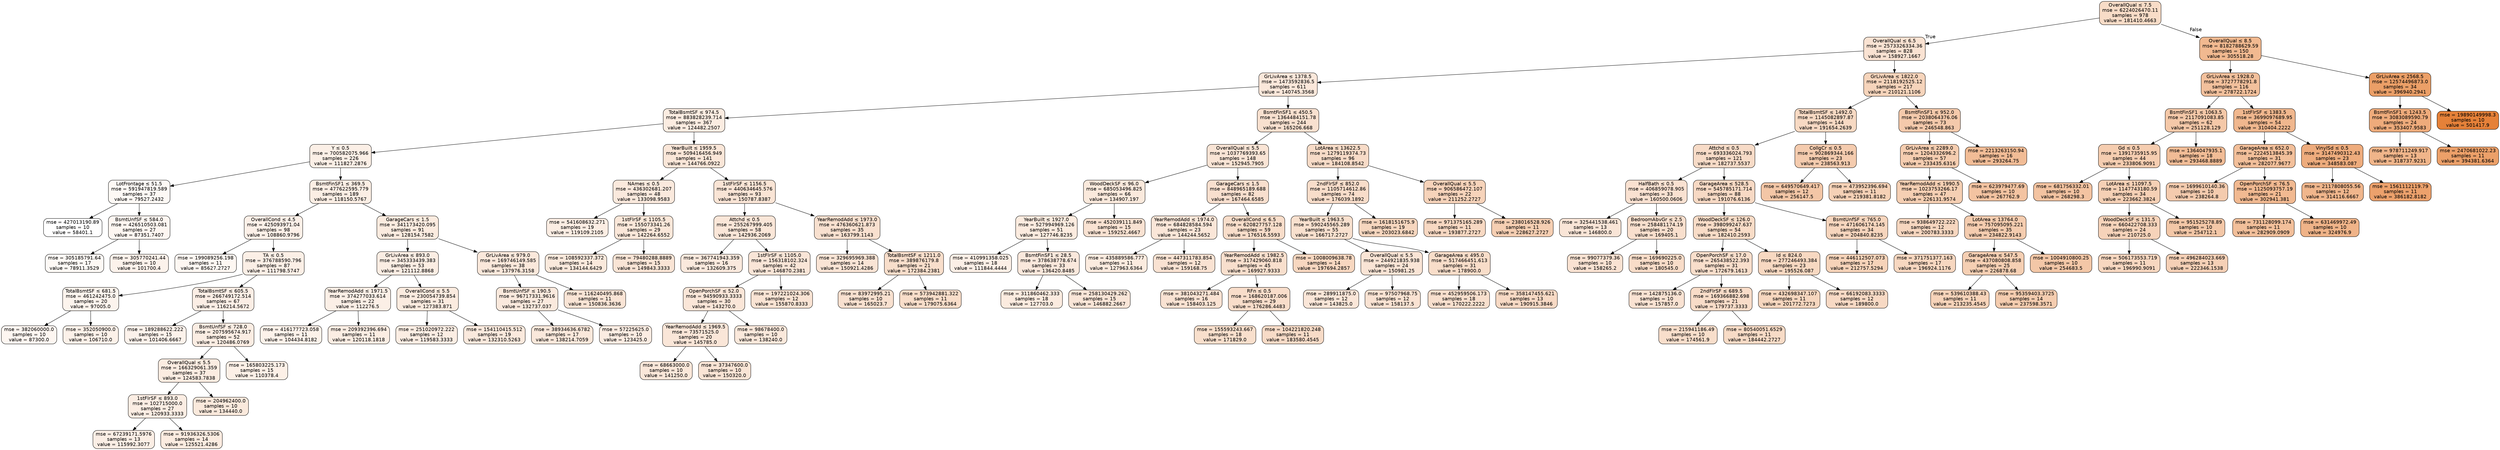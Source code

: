 digraph Tree {
node [shape=box, style="filled, rounded", color="black", fontname=helvetica] ;
edge [fontname=helvetica] ;
0 [label=<OverallQual &le; 7.5<br/>mse = 6224026470.11<br/>samples = 978<br/>value = 181410.4663>, fillcolor="#e5813947"] ;
1 [label=<OverallQual &le; 6.5<br/>mse = 2573326334.36<br/>samples = 828<br/>value = 158927.1667>, fillcolor="#e581393a"] ;
0 -> 1 [labeldistance=2.5, labelangle=45, headlabel="True"] ;
2 [label=<GrLivArea &le; 1378.5<br/>mse = 1473592836.5<br/>samples = 611<br/>value = 140745.3568>, fillcolor="#e581392f"] ;
1 -> 2 ;
3 [label=<TotalBsmtSF &le; 974.5<br/>mse = 883828239.714<br/>samples = 367<br/>value = 124482.2507>, fillcolor="#e5813926"] ;
2 -> 3 ;
4 [label=<Y &le; 0.5<br/>mse = 700582075.966<br/>samples = 226<br/>value = 111827.2876>, fillcolor="#e581391f"] ;
3 -> 4 ;
5 [label=<LotFrontage &le; 51.5<br/>mse = 591947819.589<br/>samples = 37<br/>value = 79527.2432>, fillcolor="#e581390c"] ;
4 -> 5 ;
6 [label=<mse = 427013190.89<br/>samples = 10<br/>value = 58401.1>, fillcolor="#e5813900"] ;
5 -> 6 ;
7 [label=<BsmtUnfSF &le; 584.0<br/>mse = 426510503.081<br/>samples = 27<br/>value = 87351.7407>, fillcolor="#e5813911"] ;
5 -> 7 ;
8 [label=<mse = 305185791.64<br/>samples = 17<br/>value = 78911.3529>, fillcolor="#e581390c"] ;
7 -> 8 ;
9 [label=<mse = 305770241.44<br/>samples = 10<br/>value = 101700.4>, fillcolor="#e5813919"] ;
7 -> 9 ;
10 [label=<BsmtFinSF1 &le; 369.5<br/>mse = 477622595.779<br/>samples = 189<br/>value = 118150.5767>, fillcolor="#e5813922"] ;
4 -> 10 ;
11 [label=<OverallCond &le; 4.5<br/>mse = 425093971.04<br/>samples = 98<br/>value = 108860.9796>, fillcolor="#e581391d"] ;
10 -> 11 ;
12 [label=<mse = 199089256.198<br/>samples = 11<br/>value = 85627.2727>, fillcolor="#e5813910"] ;
11 -> 12 ;
13 [label=<TA &le; 0.5<br/>mse = 376788590.796<br/>samples = 87<br/>value = 111798.5747>, fillcolor="#e581391f"] ;
11 -> 13 ;
14 [label=<TotalBsmtSF &le; 681.5<br/>mse = 461242475.0<br/>samples = 20<br/>value = 97005.0>, fillcolor="#e5813916"] ;
13 -> 14 ;
15 [label=<mse = 382060000.0<br/>samples = 10<br/>value = 87300.0>, fillcolor="#e5813911"] ;
14 -> 15 ;
16 [label=<mse = 352050900.0<br/>samples = 10<br/>value = 106710.0>, fillcolor="#e581391c"] ;
14 -> 16 ;
17 [label=<TotalBsmtSF &le; 605.5<br/>mse = 266749172.514<br/>samples = 67<br/>value = 116214.5672>, fillcolor="#e5813921"] ;
13 -> 17 ;
18 [label=<mse = 189288622.222<br/>samples = 15<br/>value = 101406.6667>, fillcolor="#e5813919"] ;
17 -> 18 ;
19 [label=<BsmtUnfSF &le; 728.0<br/>mse = 207595674.917<br/>samples = 52<br/>value = 120486.0769>, fillcolor="#e5813924"] ;
17 -> 19 ;
20 [label=<OverallQual &le; 5.5<br/>mse = 166329061.359<br/>samples = 37<br/>value = 124583.7838>, fillcolor="#e5813926"] ;
19 -> 20 ;
21 [label=<1stFlrSF &le; 893.0<br/>mse = 102715000.0<br/>samples = 27<br/>value = 120933.3333>, fillcolor="#e5813924"] ;
20 -> 21 ;
22 [label=<mse = 67239171.5976<br/>samples = 13<br/>value = 115992.3077>, fillcolor="#e5813921"] ;
21 -> 22 ;
23 [label=<mse = 91936326.5306<br/>samples = 14<br/>value = 125521.4286>, fillcolor="#e5813927"] ;
21 -> 23 ;
24 [label=<mse = 204962400.0<br/>samples = 10<br/>value = 134440.0>, fillcolor="#e581392c"] ;
20 -> 24 ;
25 [label=<mse = 165803225.173<br/>samples = 15<br/>value = 110378.4>, fillcolor="#e581391e"] ;
19 -> 25 ;
26 [label=<GarageCars &le; 1.5<br/>mse = 341173420.095<br/>samples = 91<br/>value = 128154.7582>, fillcolor="#e5813928"] ;
10 -> 26 ;
27 [label=<GrLivArea &le; 893.0<br/>mse = 345333439.383<br/>samples = 53<br/>value = 121112.8868>, fillcolor="#e5813924"] ;
26 -> 27 ;
28 [label=<YearRemodAdd &le; 1971.5<br/>mse = 374277033.614<br/>samples = 22<br/>value = 112276.5>, fillcolor="#e581391f"] ;
27 -> 28 ;
29 [label=<mse = 416177723.058<br/>samples = 11<br/>value = 104434.8182>, fillcolor="#e581391a"] ;
28 -> 29 ;
30 [label=<mse = 209392396.694<br/>samples = 11<br/>value = 120118.1818>, fillcolor="#e5813924"] ;
28 -> 30 ;
31 [label=<OverallCond &le; 5.5<br/>mse = 230054739.854<br/>samples = 31<br/>value = 127383.871>, fillcolor="#e5813928"] ;
27 -> 31 ;
32 [label=<mse = 251020972.222<br/>samples = 12<br/>value = 119583.3333>, fillcolor="#e5813923"] ;
31 -> 32 ;
33 [label=<mse = 154110415.512<br/>samples = 19<br/>value = 132310.5263>, fillcolor="#e581392b"] ;
31 -> 33 ;
34 [label=<GrLivArea &le; 979.0<br/>mse = 169746149.585<br/>samples = 38<br/>value = 137976.3158>, fillcolor="#e581392e"] ;
26 -> 34 ;
35 [label=<BsmtUnfSF &le; 190.5<br/>mse = 96717331.9616<br/>samples = 27<br/>value = 132737.037>, fillcolor="#e581392b"] ;
34 -> 35 ;
36 [label=<mse = 38934636.6782<br/>samples = 17<br/>value = 138214.7059>, fillcolor="#e581392e"] ;
35 -> 36 ;
37 [label=<mse = 57225625.0<br/>samples = 10<br/>value = 123425.0>, fillcolor="#e5813925"] ;
35 -> 37 ;
38 [label=<mse = 116240495.868<br/>samples = 11<br/>value = 150836.3636>, fillcolor="#e5813935"] ;
34 -> 38 ;
39 [label=<YearBuilt &le; 1959.5<br/>mse = 509416456.949<br/>samples = 141<br/>value = 144766.0922>, fillcolor="#e5813932"] ;
3 -> 39 ;
40 [label=<NAmes &le; 0.5<br/>mse = 436302681.207<br/>samples = 48<br/>value = 133098.9583>, fillcolor="#e581392b"] ;
39 -> 40 ;
41 [label=<mse = 541608632.271<br/>samples = 19<br/>value = 119109.2105>, fillcolor="#e5813923"] ;
40 -> 41 ;
42 [label=<1stFlrSF &le; 1105.5<br/>mse = 155073341.26<br/>samples = 29<br/>value = 142264.6552>, fillcolor="#e5813930"] ;
40 -> 42 ;
43 [label=<mse = 108592337.372<br/>samples = 14<br/>value = 134144.6429>, fillcolor="#e581392c"] ;
42 -> 43 ;
44 [label=<mse = 79480288.8889<br/>samples = 15<br/>value = 149843.3333>, fillcolor="#e5813935"] ;
42 -> 44 ;
45 [label=<1stFlrSF &le; 1156.5<br/>mse = 440634645.576<br/>samples = 93<br/>value = 150787.8387>, fillcolor="#e5813935"] ;
39 -> 45 ;
46 [label=<Attchd &le; 0.5<br/>mse = 255267999.405<br/>samples = 58<br/>value = 142936.2069>, fillcolor="#e5813931"] ;
45 -> 46 ;
47 [label=<mse = 367741943.359<br/>samples = 16<br/>value = 132609.375>, fillcolor="#e581392b"] ;
46 -> 47 ;
48 [label=<1stFlrSF &le; 1105.0<br/>mse = 156318102.324<br/>samples = 42<br/>value = 146870.2381>, fillcolor="#e5813933"] ;
46 -> 48 ;
49 [label=<OpenPorchSF &le; 52.0<br/>mse = 94590933.3333<br/>samples = 30<br/>value = 143270.0>, fillcolor="#e5813931"] ;
48 -> 49 ;
50 [label=<YearRemodAdd &le; 1969.5<br/>mse = 73571525.0<br/>samples = 20<br/>value = 145785.0>, fillcolor="#e5813932"] ;
49 -> 50 ;
51 [label=<mse = 68663000.0<br/>samples = 10<br/>value = 141250.0>, fillcolor="#e5813930"] ;
50 -> 51 ;
52 [label=<mse = 37347600.0<br/>samples = 10<br/>value = 150320.0>, fillcolor="#e5813935"] ;
50 -> 52 ;
53 [label=<mse = 98678400.0<br/>samples = 10<br/>value = 138240.0>, fillcolor="#e581392e"] ;
49 -> 53 ;
54 [label=<mse = 197221024.306<br/>samples = 12<br/>value = 155870.8333>, fillcolor="#e5813938"] ;
48 -> 54 ;
55 [label=<YearRemodAdd &le; 1973.0<br/>mse = 476360621.873<br/>samples = 35<br/>value = 163799.1143>, fillcolor="#e581393d"] ;
45 -> 55 ;
56 [label=<mse = 329695969.388<br/>samples = 14<br/>value = 150921.4286>, fillcolor="#e5813935"] ;
55 -> 56 ;
57 [label=<TotalBsmtSF &le; 1211.0<br/>mse = 389876179.8<br/>samples = 21<br/>value = 172384.2381>, fillcolor="#e5813942"] ;
55 -> 57 ;
58 [label=<mse = 83972995.21<br/>samples = 10<br/>value = 165023.7>, fillcolor="#e581393d"] ;
57 -> 58 ;
59 [label=<mse = 573942881.322<br/>samples = 11<br/>value = 179075.6364>, fillcolor="#e5813945"] ;
57 -> 59 ;
60 [label=<BsmtFinSF1 &le; 450.5<br/>mse = 1364484151.78<br/>samples = 244<br/>value = 165206.668>, fillcolor="#e581393d"] ;
2 -> 60 ;
61 [label=<OverallQual &le; 5.5<br/>mse = 1037769393.65<br/>samples = 148<br/>value = 152945.7905>, fillcolor="#e5813936"] ;
60 -> 61 ;
62 [label=<WoodDeckSF &le; 96.0<br/>mse = 685053496.825<br/>samples = 66<br/>value = 134907.197>, fillcolor="#e581392c"] ;
61 -> 62 ;
63 [label=<YearBuilt &le; 1927.0<br/>mse = 527994969.126<br/>samples = 51<br/>value = 127746.8235>, fillcolor="#e5813928"] ;
62 -> 63 ;
64 [label=<mse = 410991358.025<br/>samples = 18<br/>value = 111844.4444>, fillcolor="#e581391f"] ;
63 -> 64 ;
65 [label=<BsmtFinSF1 &le; 28.5<br/>mse = 378638778.674<br/>samples = 33<br/>value = 136420.8485>, fillcolor="#e581392d"] ;
63 -> 65 ;
66 [label=<mse = 311860462.333<br/>samples = 18<br/>value = 127703.0>, fillcolor="#e5813928"] ;
65 -> 66 ;
67 [label=<mse = 258130429.262<br/>samples = 15<br/>value = 146882.2667>, fillcolor="#e5813933"] ;
65 -> 67 ;
68 [label=<mse = 452039111.849<br/>samples = 15<br/>value = 159252.4667>, fillcolor="#e581393a"] ;
62 -> 68 ;
69 [label=<GarageCars &le; 1.5<br/>mse = 848965189.688<br/>samples = 82<br/>value = 167464.6585>, fillcolor="#e581393f"] ;
61 -> 69 ;
70 [label=<YearRemodAdd &le; 1974.0<br/>mse = 684828584.594<br/>samples = 23<br/>value = 144244.5652>, fillcolor="#e5813931"] ;
69 -> 70 ;
71 [label=<mse = 435889586.777<br/>samples = 11<br/>value = 127963.6364>, fillcolor="#e5813928"] ;
70 -> 71 ;
72 [label=<mse = 447311783.854<br/>samples = 12<br/>value = 159168.75>, fillcolor="#e581393a"] ;
70 -> 72 ;
73 [label=<OverallCond &le; 6.5<br/>mse = 620827757.128<br/>samples = 59<br/>value = 176516.5593>, fillcolor="#e5813944"] ;
69 -> 73 ;
74 [label=<YearRemodAdd &le; 1982.5<br/>mse = 317429060.818<br/>samples = 45<br/>value = 169927.9333>, fillcolor="#e5813940"] ;
73 -> 74 ;
75 [label=<mse = 381043271.484<br/>samples = 16<br/>value = 158403.125>, fillcolor="#e581393a"] ;
74 -> 75 ;
76 [label=<RFn &le; 0.5<br/>mse = 168620187.006<br/>samples = 29<br/>value = 176286.4483>, fillcolor="#e5813944"] ;
74 -> 76 ;
77 [label=<mse = 155593243.667<br/>samples = 18<br/>value = 171829.0>, fillcolor="#e5813941"] ;
76 -> 77 ;
78 [label=<mse = 104221820.248<br/>samples = 11<br/>value = 183580.4545>, fillcolor="#e5813948"] ;
76 -> 78 ;
79 [label=<mse = 1008009638.78<br/>samples = 14<br/>value = 197694.2857>, fillcolor="#e5813950"] ;
73 -> 79 ;
80 [label=<LotArea &le; 13622.5<br/>mse = 1279119374.73<br/>samples = 96<br/>value = 184108.8542>, fillcolor="#e5813948"] ;
60 -> 80 ;
81 [label=<2ndFlrSF &le; 852.0<br/>mse = 1105714612.86<br/>samples = 74<br/>value = 176039.1892>, fillcolor="#e5813944"] ;
80 -> 81 ;
82 [label=<YearBuilt &le; 1963.5<br/>mse = 590245565.289<br/>samples = 55<br/>value = 166717.2727>, fillcolor="#e581393e"] ;
81 -> 82 ;
83 [label=<OverallQual &le; 5.5<br/>mse = 244921835.938<br/>samples = 24<br/>value = 150981.25>, fillcolor="#e5813935"] ;
82 -> 83 ;
84 [label=<mse = 289911875.0<br/>samples = 12<br/>value = 143825.0>, fillcolor="#e5813931"] ;
83 -> 84 ;
85 [label=<mse = 97507968.75<br/>samples = 12<br/>value = 158137.5>, fillcolor="#e5813939"] ;
83 -> 85 ;
86 [label=<GarageArea &le; 495.0<br/>mse = 517466451.613<br/>samples = 31<br/>value = 178900.0>, fillcolor="#e5813945"] ;
82 -> 86 ;
87 [label=<mse = 452959506.173<br/>samples = 18<br/>value = 170222.2222>, fillcolor="#e5813940"] ;
86 -> 87 ;
88 [label=<mse = 358147455.621<br/>samples = 13<br/>value = 190915.3846>, fillcolor="#e581394c"] ;
86 -> 88 ;
89 [label=<mse = 1618151675.9<br/>samples = 19<br/>value = 203023.6842>, fillcolor="#e5813953"] ;
81 -> 89 ;
90 [label=<OverallQual &le; 5.5<br/>mse = 906586472.107<br/>samples = 22<br/>value = 211252.2727>, fillcolor="#e5813958"] ;
80 -> 90 ;
91 [label=<mse = 971375165.289<br/>samples = 11<br/>value = 193877.2727>, fillcolor="#e581394e"] ;
90 -> 91 ;
92 [label=<mse = 238016528.926<br/>samples = 11<br/>value = 228627.2727>, fillcolor="#e5813962"] ;
90 -> 92 ;
93 [label=<GrLivArea &le; 1822.0<br/>mse = 2118192525.12<br/>samples = 217<br/>value = 210121.1106>, fillcolor="#e5813957"] ;
1 -> 93 ;
94 [label=<TotalBsmtSF &le; 1492.0<br/>mse = 1145082897.87<br/>samples = 144<br/>value = 191654.2639>, fillcolor="#e581394d"] ;
93 -> 94 ;
95 [label=<Attchd &le; 0.5<br/>mse = 693336024.793<br/>samples = 121<br/>value = 182737.5537>, fillcolor="#e5813948"] ;
94 -> 95 ;
96 [label=<HalfBath &le; 0.5<br/>mse = 406859078.905<br/>samples = 33<br/>value = 160500.0606>, fillcolor="#e581393b"] ;
95 -> 96 ;
97 [label=<mse = 325441538.461<br/>samples = 13<br/>value = 146800.0>, fillcolor="#e5813933"] ;
96 -> 97 ;
98 [label=<BedroomAbvGr &le; 2.5<br/>mse = 258481174.19<br/>samples = 20<br/>value = 169405.1>, fillcolor="#e5813940"] ;
96 -> 98 ;
99 [label=<mse = 99077379.36<br/>samples = 10<br/>value = 158265.2>, fillcolor="#e5813939"] ;
98 -> 99 ;
100 [label=<mse = 169690225.0<br/>samples = 10<br/>value = 180545.0>, fillcolor="#e5813946"] ;
98 -> 100 ;
101 [label=<GarageArea &le; 528.5<br/>mse = 545785171.714<br/>samples = 88<br/>value = 191076.6136>, fillcolor="#e581394c"] ;
95 -> 101 ;
102 [label=<WoodDeckSF &le; 126.0<br/>mse = 398099247.637<br/>samples = 54<br/>value = 182410.2593>, fillcolor="#e5813947"] ;
101 -> 102 ;
103 [label=<OpenPorchSF &le; 17.0<br/>mse = 265438522.393<br/>samples = 31<br/>value = 172679.1613>, fillcolor="#e5813942"] ;
102 -> 103 ;
104 [label=<mse = 142875136.0<br/>samples = 10<br/>value = 157857.0>, fillcolor="#e5813939"] ;
103 -> 104 ;
105 [label=<2ndFlrSF &le; 689.5<br/>mse = 169366882.698<br/>samples = 21<br/>value = 179737.3333>, fillcolor="#e5813946"] ;
103 -> 105 ;
106 [label=<mse = 215941186.49<br/>samples = 10<br/>value = 174561.9>, fillcolor="#e5813943"] ;
105 -> 106 ;
107 [label=<mse = 80540051.6529<br/>samples = 11<br/>value = 184442.2727>, fillcolor="#e5813949"] ;
105 -> 107 ;
108 [label=<Id &le; 824.0<br/>mse = 277246493.384<br/>samples = 23<br/>value = 195526.087>, fillcolor="#e581394f"] ;
102 -> 108 ;
109 [label=<mse = 432698347.107<br/>samples = 11<br/>value = 201772.7273>, fillcolor="#e5813953"] ;
108 -> 109 ;
110 [label=<mse = 66192083.3333<br/>samples = 12<br/>value = 189800.0>, fillcolor="#e581394c"] ;
108 -> 110 ;
111 [label=<BsmtUnfSF &le; 765.0<br/>mse = 471606174.145<br/>samples = 34<br/>value = 204840.8235>, fillcolor="#e5813954"] ;
101 -> 111 ;
112 [label=<mse = 446112507.073<br/>samples = 17<br/>value = 212757.5294>, fillcolor="#e5813959"] ;
111 -> 112 ;
113 [label=<mse = 371751377.163<br/>samples = 17<br/>value = 196924.1176>, fillcolor="#e5813950"] ;
111 -> 113 ;
114 [label=<CollgCr &le; 0.5<br/>mse = 902869344.166<br/>samples = 23<br/>value = 238563.913>, fillcolor="#e5813968"] ;
94 -> 114 ;
115 [label=<mse = 649570649.417<br/>samples = 12<br/>value = 256147.5>, fillcolor="#e5813972"] ;
114 -> 115 ;
116 [label=<mse = 473952396.694<br/>samples = 11<br/>value = 219381.8182>, fillcolor="#e581395d"] ;
114 -> 116 ;
117 [label=<BsmtFinSF1 &le; 952.0<br/>mse = 2038064376.06<br/>samples = 73<br/>value = 246548.863>, fillcolor="#e581396c"] ;
93 -> 117 ;
118 [label=<GrLivArea &le; 2289.0<br/>mse = 1204332696.2<br/>samples = 57<br/>value = 233435.6316>, fillcolor="#e5813965"] ;
117 -> 118 ;
119 [label=<YearRemodAdd &le; 1990.5<br/>mse = 1023753266.17<br/>samples = 47<br/>value = 226131.9574>, fillcolor="#e5813961"] ;
118 -> 119 ;
120 [label=<mse = 938649722.222<br/>samples = 12<br/>value = 200783.3333>, fillcolor="#e5813952"] ;
119 -> 120 ;
121 [label=<LotArea &le; 13764.0<br/>mse = 757095095.221<br/>samples = 35<br/>value = 234822.9143>, fillcolor="#e5813966"] ;
119 -> 121 ;
122 [label=<GarageArea &le; 547.5<br/>mse = 437080808.858<br/>samples = 25<br/>value = 226878.68>, fillcolor="#e5813961"] ;
121 -> 122 ;
123 [label=<mse = 539610388.43<br/>samples = 11<br/>value = 213235.4545>, fillcolor="#e5813959"] ;
122 -> 123 ;
124 [label=<mse = 95359403.3725<br/>samples = 14<br/>value = 237598.3571>, fillcolor="#e5813967"] ;
122 -> 124 ;
125 [label=<mse = 1004910800.25<br/>samples = 10<br/>value = 254683.5>, fillcolor="#e5813971"] ;
121 -> 125 ;
126 [label=<mse = 623979477.69<br/>samples = 10<br/>value = 267762.9>, fillcolor="#e5813979"] ;
118 -> 126 ;
127 [label=<mse = 2213263150.94<br/>samples = 16<br/>value = 293264.75>, fillcolor="#e5813987"] ;
117 -> 127 ;
128 [label=<OverallQual &le; 8.5<br/>mse = 8182788629.59<br/>samples = 150<br/>value = 305518.28>, fillcolor="#e581398e"] ;
0 -> 128 [labeldistance=2.5, labelangle=-45, headlabel="False"] ;
129 [label=<GrLivArea &le; 1928.0<br/>mse = 3727778291.8<br/>samples = 116<br/>value = 278722.1724>, fillcolor="#e581397f"] ;
128 -> 129 ;
130 [label=<BsmtFinSF1 &le; 1063.5<br/>mse = 2117091083.85<br/>samples = 62<br/>value = 251128.129>, fillcolor="#e581396f"] ;
129 -> 130 ;
131 [label=<Gd &le; 0.5<br/>mse = 1391735915.95<br/>samples = 44<br/>value = 233806.9091>, fillcolor="#e5813965"] ;
130 -> 131 ;
132 [label=<mse = 681756332.01<br/>samples = 10<br/>value = 268298.3>, fillcolor="#e5813979"] ;
131 -> 132 ;
133 [label=<LotArea &le; 11097.5<br/>mse = 1147743180.59<br/>samples = 34<br/>value = 223662.3824>, fillcolor="#e581395f"] ;
131 -> 133 ;
134 [label=<WoodDeckSF &le; 131.5<br/>mse = 660422708.333<br/>samples = 24<br/>value = 210725.0>, fillcolor="#e5813958"] ;
133 -> 134 ;
135 [label=<mse = 506173553.719<br/>samples = 11<br/>value = 196990.9091>, fillcolor="#e5813950"] ;
134 -> 135 ;
136 [label=<mse = 496284023.669<br/>samples = 13<br/>value = 222346.1538>, fillcolor="#e581395e"] ;
134 -> 136 ;
137 [label=<mse = 951525278.89<br/>samples = 10<br/>value = 254712.1>, fillcolor="#e5813971"] ;
133 -> 137 ;
138 [label=<mse = 1364047935.1<br/>samples = 18<br/>value = 293468.8889>, fillcolor="#e5813987"] ;
130 -> 138 ;
139 [label=<1stFlrSF &le; 1383.5<br/>mse = 3699097689.95<br/>samples = 54<br/>value = 310404.2222>, fillcolor="#e5813991"] ;
129 -> 139 ;
140 [label=<GarageArea &le; 652.0<br/>mse = 2224513845.39<br/>samples = 31<br/>value = 282077.9677>, fillcolor="#e5813981"] ;
139 -> 140 ;
141 [label=<mse = 1699610140.36<br/>samples = 10<br/>value = 238264.8>, fillcolor="#e5813968"] ;
140 -> 141 ;
142 [label=<OpenPorchSF &le; 76.5<br/>mse = 1125093757.19<br/>samples = 21<br/>value = 302941.381>, fillcolor="#e581398d"] ;
140 -> 142 ;
143 [label=<mse = 731128099.174<br/>samples = 11<br/>value = 282909.0909>, fillcolor="#e5813981"] ;
142 -> 143 ;
144 [label=<mse = 631469972.49<br/>samples = 10<br/>value = 324976.9>, fillcolor="#e5813999"] ;
142 -> 144 ;
145 [label=<VinylSd &le; 0.5<br/>mse = 3147490312.43<br/>samples = 23<br/>value = 348583.087>, fillcolor="#e58139a7"] ;
139 -> 145 ;
146 [label=<mse = 2117808055.56<br/>samples = 12<br/>value = 314116.6667>, fillcolor="#e5813993"] ;
145 -> 146 ;
147 [label=<mse = 1561112119.79<br/>samples = 11<br/>value = 386182.8182>, fillcolor="#e58139bd"] ;
145 -> 147 ;
148 [label=<GrLivArea &le; 2568.5<br/>mse = 12574496873.0<br/>samples = 34<br/>value = 396940.2941>, fillcolor="#e58139c3"] ;
128 -> 148 ;
149 [label=<BsmtFinSF1 &le; 1243.5<br/>mse = 3083089590.79<br/>samples = 24<br/>value = 353407.9583>, fillcolor="#e58139aa"] ;
148 -> 149 ;
150 [label=<mse = 978711249.917<br/>samples = 13<br/>value = 318737.9231>, fillcolor="#e5813996"] ;
149 -> 150 ;
151 [label=<mse = 2470681022.23<br/>samples = 11<br/>value = 394381.6364>, fillcolor="#e58139c1"] ;
149 -> 151 ;
152 [label=<mse = 19890149998.3<br/>samples = 10<br/>value = 501417.9>, fillcolor="#e58139ff"] ;
148 -> 152 ;
}